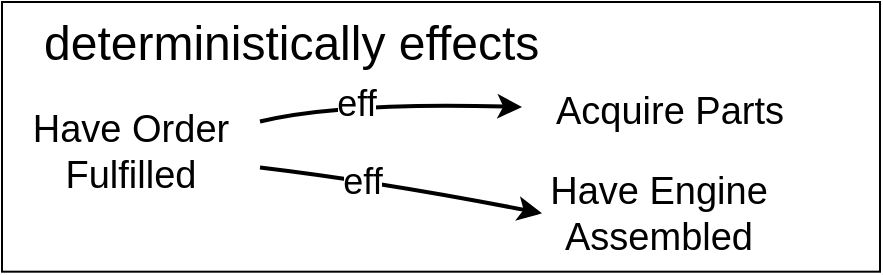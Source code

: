 <mxfile version="15.4.0" type="device" pages="14"><diagram name="iRL-manu-rel-1-eff-link-det" id="lrQCM1Hvvk60PSm_WDTy"><mxGraphModel dx="4073" dy="3687" grid="1" gridSize="10" guides="1" tooltips="1" connect="1" arrows="1" fold="1" page="1" pageScale="1" pageWidth="850" pageHeight="1100" math="0" shadow="0"><root><mxCell id="0"/><mxCell id="1" parent="0"/><mxCell id="b4868dzRKh7-qtOUt5kx-1" value="deterministically effects" style="rounded=0;whiteSpace=wrap;html=1;align=left;fontSize=24;spacingLeft=19;horizontal=1;verticalAlign=top;" parent="1" vertex="1"><mxGeometry x="-3180" y="-3130" width="439" height="134.84" as="geometry"/></mxCell><mxCell id="b4868dzRKh7-qtOUt5kx-2" value="Have Order Fulfilled" style="text;html=1;align=center;verticalAlign=middle;whiteSpace=wrap;rounded=0;fontSize=19;" parent="1" vertex="1"><mxGeometry x="-3180" y="-3090" width="129" height="70" as="geometry"/></mxCell><mxCell id="b4868dzRKh7-qtOUt5kx-3" value="Have Engine Assembled" style="text;html=1;align=center;verticalAlign=middle;whiteSpace=wrap;rounded=0;fontSize=19;" parent="1" vertex="1"><mxGeometry x="-2910" y="-3040" width="117" height="31.32" as="geometry"/></mxCell><mxCell id="b4868dzRKh7-qtOUt5kx-4" value="" style="endArrow=classic;html=1;strokeWidth=2;curved=1;fontStyle=0;fontSize=11;" parent="1" source="b4868dzRKh7-qtOUt5kx-2" target="b4868dzRKh7-qtOUt5kx-11" edge="1"><mxGeometry width="50" height="50" relative="1" as="geometry"><mxPoint x="-2996" y="-3172.26" as="sourcePoint"/><mxPoint x="-2969.427" y="-3059.347" as="targetPoint"/><Array as="points"><mxPoint x="-3010" y="-3080"/></Array></mxGeometry></mxCell><mxCell id="b4868dzRKh7-qtOUt5kx-5" value="&lt;font style=&quot;font-size: 18px ; background-color: rgb(255 , 255 , 255)&quot;&gt;eff&lt;/font&gt;" style="edgeLabel;html=1;align=center;verticalAlign=middle;resizable=0;points=[];fontSize=22;labelBackgroundColor=default;" parent="b4868dzRKh7-qtOUt5kx-4" vertex="1" connectable="0"><mxGeometry x="-0.196" y="-16" relative="1" as="geometry"><mxPoint x="-4" y="-17" as="offset"/></mxGeometry></mxCell><mxCell id="b4868dzRKh7-qtOUt5kx-11" value="Acquire Parts" style="text;html=1;align=center;verticalAlign=middle;whiteSpace=wrap;rounded=0;fontSize=19;" parent="1" vertex="1"><mxGeometry x="-2920" y="-3086" width="148" height="21.16" as="geometry"/></mxCell><mxCell id="oS3VFSzpBtd0xINspZdC-1" value="" style="endArrow=classic;html=1;strokeWidth=2;curved=1;fontStyle=0;fontSize=11;entryX=0;entryY=0.5;entryDx=0;entryDy=0;" parent="1" source="b4868dzRKh7-qtOUt5kx-2" target="b4868dzRKh7-qtOUt5kx-3" edge="1"><mxGeometry width="50" height="50" relative="1" as="geometry"><mxPoint x="-3043" y="-3055" as="sourcePoint"/><mxPoint x="-2910" y="-3067" as="targetPoint"/><Array as="points"><mxPoint x="-2990" y="-3040"/></Array></mxGeometry></mxCell><mxCell id="oS3VFSzpBtd0xINspZdC-2" value="&lt;font style=&quot;font-size: 18px ; background-color: rgb(255 , 255 , 255)&quot;&gt;eff&lt;/font&gt;" style="edgeLabel;html=1;align=center;verticalAlign=middle;resizable=0;points=[];fontSize=22;labelBackgroundColor=default;" parent="oS3VFSzpBtd0xINspZdC-1" vertex="1" connectable="0"><mxGeometry x="-0.196" y="-16" relative="1" as="geometry"><mxPoint x="-4" y="-17" as="offset"/></mxGeometry></mxCell></root></mxGraphModel></diagram><diagram id="jRgEcZpF6pAmbIoYRc1D" name="iRL-manu-rel-2-eff-link-det"><mxGraphModel dx="3961" dy="3623" grid="1" gridSize="10" guides="1" tooltips="1" connect="1" arrows="1" fold="1" page="1" pageScale="1" pageWidth="850" pageHeight="1100" math="0" shadow="0"><root><mxCell id="0"/><mxCell id="1" parent="0"/><mxCell id="DWyHqcIsynUfunHa37Ur-1" value="deterministically effects" style="rounded=0;whiteSpace=wrap;html=1;align=left;fontSize=24;spacingLeft=19;horizontal=1;verticalAlign=top;" parent="1" vertex="1"><mxGeometry x="-3180" y="-3130" width="439" height="134.84" as="geometry"/></mxCell><mxCell id="DWyHqcIsynUfunHa37Ur-2" value="Have Engine Assembled" style="text;html=1;align=center;verticalAlign=middle;whiteSpace=wrap;rounded=0;fontSize=19;" parent="1" vertex="1"><mxGeometry x="-3180" y="-3074.84" width="110" height="44.84" as="geometry"/></mxCell><mxCell id="DWyHqcIsynUfunHa37Ur-3" value="Outsource Assembly" style="text;html=1;align=center;verticalAlign=middle;whiteSpace=wrap;rounded=0;fontSize=19;" parent="1" vertex="1"><mxGeometry x="-2960" y="-3040" width="187" height="31.32" as="geometry"/></mxCell><mxCell id="DWyHqcIsynUfunHa37Ur-11" value="Assemble Engine In House" style="text;html=1;align=center;verticalAlign=middle;whiteSpace=wrap;rounded=0;fontSize=19;" parent="1" vertex="1"><mxGeometry x="-2940" y="-3086" width="190" height="21.16" as="geometry"/></mxCell><mxCell id="b-itBA5Lnsukt0SCiCtT-1" value="" style="endArrow=classic;html=1;strokeWidth=2;curved=1;fontStyle=0;fontSize=11;" parent="1" source="DWyHqcIsynUfunHa37Ur-2" target="DWyHqcIsynUfunHa37Ur-11" edge="1"><mxGeometry width="50" height="50" relative="1" as="geometry"><mxPoint x="-3053" y="-3065" as="sourcePoint"/><mxPoint x="-2920" y="-3077" as="targetPoint"/><Array as="points"><mxPoint x="-3010" y="-3080"/></Array></mxGeometry></mxCell><mxCell id="b-itBA5Lnsukt0SCiCtT-2" value="&lt;font style=&quot;font-size: 18px;&quot;&gt;eff&lt;/font&gt;" style="edgeLabel;html=1;align=center;verticalAlign=middle;resizable=0;points=[];fontSize=22;labelBackgroundColor=default;" parent="b-itBA5Lnsukt0SCiCtT-1" vertex="1" connectable="0"><mxGeometry x="-0.196" y="-16" relative="1" as="geometry"><mxPoint x="-4" y="-17" as="offset"/></mxGeometry></mxCell><mxCell id="b-itBA5Lnsukt0SCiCtT-3" value="" style="endArrow=classic;html=1;strokeWidth=2;curved=1;fontStyle=0;fontSize=11;entryX=0;entryY=0.5;entryDx=0;entryDy=0;" parent="1" source="DWyHqcIsynUfunHa37Ur-2" target="DWyHqcIsynUfunHa37Ur-3" edge="1"><mxGeometry width="50" height="50" relative="1" as="geometry"><mxPoint x="-3051" y="-3041" as="sourcePoint"/><mxPoint x="-2910" y="-3027" as="targetPoint"/><Array as="points"><mxPoint x="-3000" y="-3024"/></Array></mxGeometry></mxCell><mxCell id="b-itBA5Lnsukt0SCiCtT-4" value="&lt;font style=&quot;font-size: 18px;&quot;&gt;eff&lt;/font&gt;" style="edgeLabel;html=1;align=center;verticalAlign=middle;resizable=0;points=[];fontSize=22;labelBackgroundColor=default;" parent="b-itBA5Lnsukt0SCiCtT-3" vertex="1" connectable="0"><mxGeometry x="-0.196" y="-16" relative="1" as="geometry"><mxPoint x="20" y="-16" as="offset"/></mxGeometry></mxCell></root></mxGraphModel></diagram><diagram id="zBmDgi2XzJmhAONFBeY-" name="iRL-manu-rel-3-eff-link-det"><mxGraphModel dx="3961" dy="3623" grid="1" gridSize="10" guides="1" tooltips="1" connect="1" arrows="1" fold="1" page="1" pageScale="1" pageWidth="850" pageHeight="1100" math="0" shadow="0"><root><mxCell id="0"/><mxCell id="1" parent="0"/><mxCell id="-_DKnM4DU0VuRa-ERzb_-1" value="deterministically effects" style="rounded=0;whiteSpace=wrap;html=1;align=left;fontSize=24;spacingLeft=19;horizontal=1;verticalAlign=top;" parent="1" vertex="1"><mxGeometry x="-3180" y="-3130" width="439" height="134.84" as="geometry"/></mxCell><mxCell id="-_DKnM4DU0VuRa-ERzb_-2" value="Acquire Parts" style="text;html=1;align=center;verticalAlign=middle;whiteSpace=wrap;rounded=0;fontSize=19;" parent="1" vertex="1"><mxGeometry x="-3180" y="-3074.84" width="110" height="44.84" as="geometry"/></mxCell><mxCell id="-_DKnM4DU0VuRa-ERzb_-3" value="Parts Acquired Late" style="text;html=1;align=center;verticalAlign=middle;whiteSpace=wrap;rounded=0;fontSize=19;" parent="1" vertex="1"><mxGeometry x="-2950" y="-3061.84" width="177" height="31.32" as="geometry"/></mxCell><mxCell id="-_DKnM4DU0VuRa-ERzb_-9" value="Parts Acquired In Time" style="text;html=1;align=center;verticalAlign=middle;whiteSpace=wrap;rounded=0;fontSize=19;" parent="1" vertex="1"><mxGeometry x="-2950" y="-3086" width="200" height="21.16" as="geometry"/></mxCell><mxCell id="y2Yx2N29lzrOgg6gtuve-1" value="" style="endArrow=classic;html=1;strokeWidth=2;curved=1;fontStyle=0;fontSize=11;" parent="1" source="-_DKnM4DU0VuRa-ERzb_-2" target="-_DKnM4DU0VuRa-ERzb_-9" edge="1"><mxGeometry width="50" height="50" relative="1" as="geometry"><mxPoint x="-3053" y="-3065" as="sourcePoint"/><mxPoint x="-2920" y="-3077" as="targetPoint"/><Array as="points"><mxPoint x="-3010" y="-3080"/></Array></mxGeometry></mxCell><mxCell id="y2Yx2N29lzrOgg6gtuve-2" value="&lt;font style=&quot;font-size: 18px;&quot;&gt;eff&lt;/font&gt;" style="edgeLabel;html=1;align=center;verticalAlign=middle;resizable=0;points=[];fontSize=22;labelBackgroundColor=default;" parent="y2Yx2N29lzrOgg6gtuve-1" vertex="1" connectable="0"><mxGeometry x="-0.196" y="-16" relative="1" as="geometry"><mxPoint x="-4" y="-17" as="offset"/></mxGeometry></mxCell><mxCell id="y2Yx2N29lzrOgg6gtuve-3" value="" style="endArrow=classic;html=1;strokeWidth=2;curved=1;fontStyle=0;fontSize=11;" parent="1" source="-_DKnM4DU0VuRa-ERzb_-2" target="-_DKnM4DU0VuRa-ERzb_-3" edge="1"><mxGeometry width="50" height="50" relative="1" as="geometry"><mxPoint x="-3051" y="-3041" as="sourcePoint"/><mxPoint x="-2910" y="-3027" as="targetPoint"/><Array as="points"/></mxGeometry></mxCell><mxCell id="y2Yx2N29lzrOgg6gtuve-4" value="&lt;font style=&quot;font-size: 18px;&quot;&gt;eff&lt;/font&gt;" style="edgeLabel;html=1;align=center;verticalAlign=middle;resizable=0;points=[];fontSize=22;labelBackgroundColor=default;" parent="y2Yx2N29lzrOgg6gtuve-3" vertex="1" connectable="0"><mxGeometry x="-0.196" y="-16" relative="1" as="geometry"><mxPoint x="2" y="-17" as="offset"/></mxGeometry></mxCell><mxCell id="kjXuwt77_UAlOJ1Xsuas-1" value="Parts Never Acquired" style="text;html=1;align=center;verticalAlign=middle;whiteSpace=wrap;rounded=0;fontSize=19;" vertex="1" parent="1"><mxGeometry x="-2950" y="-3033.52" width="188.5" height="31.32" as="geometry"/></mxCell><mxCell id="kjXuwt77_UAlOJ1Xsuas-2" value="" style="endArrow=classic;html=1;strokeWidth=2;curved=1;fontStyle=0;fontSize=11;entryX=0;entryY=0.5;entryDx=0;entryDy=0;" edge="1" parent="1" source="-_DKnM4DU0VuRa-ERzb_-2" target="kjXuwt77_UAlOJ1Xsuas-1"><mxGeometry width="50" height="50" relative="1" as="geometry"><mxPoint x="-3060" y="-3037.36" as="sourcePoint"/><mxPoint x="-2940" y="-3032.858" as="targetPoint"/><Array as="points"><mxPoint x="-3020" y="-3018"/></Array></mxGeometry></mxCell><mxCell id="kjXuwt77_UAlOJ1Xsuas-3" value="&lt;font style=&quot;font-size: 18px;&quot;&gt;eff&lt;/font&gt;" style="edgeLabel;html=1;align=center;verticalAlign=middle;resizable=0;points=[];fontSize=22;labelBackgroundColor=default;" vertex="1" connectable="0" parent="kjXuwt77_UAlOJ1Xsuas-2"><mxGeometry x="-0.196" y="-16" relative="1" as="geometry"><mxPoint x="-4" y="-17" as="offset"/></mxGeometry></mxCell></root></mxGraphModel></diagram><diagram id="1IxjrtlEPSZ1EHy36e9s" name="iRL-manu-rel-4-eff-link-det"><mxGraphModel dx="4578" dy="3978" grid="1" gridSize="10" guides="1" tooltips="1" connect="1" arrows="1" fold="1" page="1" pageScale="1" pageWidth="850" pageHeight="1100" math="0" shadow="0"><root><mxCell id="0"/><mxCell id="1" parent="0"/><mxCell id="OjTiJoydg51407XdQp7e-1" value="deterministically effects" style="rounded=0;whiteSpace=wrap;html=1;align=left;fontSize=24;spacingLeft=19;horizontal=1;verticalAlign=top;" parent="1" vertex="1"><mxGeometry x="-3180" y="-3130" width="439" height="134.84" as="geometry"/></mxCell><mxCell id="OjTiJoydg51407XdQp7e-2" value="Parts Never Acquired" style="text;html=1;align=center;verticalAlign=middle;whiteSpace=wrap;rounded=0;fontSize=19;" parent="1" vertex="1"><mxGeometry x="-3160" y="-3076.76" width="130" height="44.84" as="geometry"/></mxCell><mxCell id="OjTiJoydg51407XdQp7e-3" value="Order is Cancelled" style="text;html=1;align=center;verticalAlign=middle;whiteSpace=wrap;rounded=0;fontSize=19;" parent="1" vertex="1"><mxGeometry x="-2870" y="-3070.0" width="120" height="31.32" as="geometry"/></mxCell><mxCell id="OjTiJoydg51407XdQp7e-4" value="" style="endArrow=classic;html=1;strokeWidth=2;curved=1;fontStyle=0;fontSize=11;" parent="1" source="OjTiJoydg51407XdQp7e-2" target="OjTiJoydg51407XdQp7e-3" edge="1"><mxGeometry width="50" height="50" relative="1" as="geometry"><mxPoint x="-2996" y="-3172.26" as="sourcePoint"/><mxPoint x="-2974.736" y="-3057.122" as="targetPoint"/><Array as="points"><mxPoint x="-2960" y="-3070"/></Array></mxGeometry></mxCell><mxCell id="OjTiJoydg51407XdQp7e-5" value="&lt;font style=&quot;font-size: 18px;&quot;&gt;eff&lt;/font&gt;" style="edgeLabel;html=1;align=center;verticalAlign=middle;resizable=0;points=[];fontSize=22;labelBackgroundColor=default;" parent="OjTiJoydg51407XdQp7e-4" vertex="1" connectable="0"><mxGeometry x="-0.196" y="-16" relative="1" as="geometry"><mxPoint x="21" y="-14" as="offset"/></mxGeometry></mxCell></root></mxGraphModel></diagram><diagram id="mF4jjamFUtdUcgxOceSQ" name="iRL-manu-rel-5-eff-link-det"><mxGraphModel dx="4578" dy="3978" grid="1" gridSize="10" guides="1" tooltips="1" connect="1" arrows="1" fold="1" page="1" pageScale="1" pageWidth="850" pageHeight="1100" math="0" shadow="0"><root><mxCell id="0"/><mxCell id="1" parent="0"/><mxCell id="V6hxQu-QG87r22cKWcSM-1" value="deterministically effects" style="rounded=0;whiteSpace=wrap;html=1;align=left;fontSize=24;spacingLeft=19;horizontal=1;verticalAlign=top;" parent="1" vertex="1"><mxGeometry x="-3180" y="-3130" width="439" height="134.84" as="geometry"/></mxCell><mxCell id="V6hxQu-QG87r22cKWcSM-2" value="Order is Cancelled" style="text;html=1;align=center;verticalAlign=middle;whiteSpace=wrap;rounded=0;fontSize=19;" parent="1" vertex="1"><mxGeometry x="-3160" y="-3070" width="110" height="44.84" as="geometry"/></mxCell><mxCell id="V6hxQu-QG87r22cKWcSM-3" value="Penalty is Issued" style="text;html=1;align=center;verticalAlign=middle;whiteSpace=wrap;rounded=0;fontSize=19;" parent="1" vertex="1"><mxGeometry x="-2900" y="-3070" width="120" height="31.32" as="geometry"/></mxCell><mxCell id="V6hxQu-QG87r22cKWcSM-4" value="" style="endArrow=classic;html=1;strokeWidth=2;curved=1;fontStyle=0;fontSize=11;" parent="1" source="V6hxQu-QG87r22cKWcSM-2" target="V6hxQu-QG87r22cKWcSM-3" edge="1"><mxGeometry width="50" height="50" relative="1" as="geometry"><mxPoint x="-2996" y="-3172.26" as="sourcePoint"/><mxPoint x="-2974.736" y="-3057.122" as="targetPoint"/><Array as="points"><mxPoint x="-2980" y="-3070"/></Array></mxGeometry></mxCell><mxCell id="V6hxQu-QG87r22cKWcSM-5" value="&lt;font style=&quot;font-size: 18px;&quot;&gt;eff&lt;/font&gt;" style="edgeLabel;html=1;align=center;verticalAlign=middle;resizable=0;points=[];fontSize=22;labelBackgroundColor=default;" parent="V6hxQu-QG87r22cKWcSM-4" vertex="1" connectable="0"><mxGeometry x="-0.196" y="-16" relative="1" as="geometry"><mxPoint x="-4" y="-17" as="offset"/></mxGeometry></mxCell></root></mxGraphModel></diagram><diagram id="vYKbGq_c37cxqWt-kweQ" name="iRL-manu-rel-6-eff-link-det"><mxGraphModel dx="4578" dy="3978" grid="1" gridSize="10" guides="1" tooltips="1" connect="1" arrows="1" fold="1" page="1" pageScale="1" pageWidth="850" pageHeight="1100" math="0" shadow="0"><root><mxCell id="0"/><mxCell id="1" parent="0"/><mxCell id="iiCVAeNjBC5Si08TCKi4-1" value="deterministically effects" style="rounded=0;whiteSpace=wrap;html=1;align=left;fontSize=24;spacingLeft=19;horizontal=1;verticalAlign=top;" parent="1" vertex="1"><mxGeometry x="-3180" y="-3130" width="439" height="134.84" as="geometry"/></mxCell><mxCell id="iiCVAeNjBC5Si08TCKi4-2" value="Previous Order was Cancelled" style="text;html=1;align=center;verticalAlign=middle;whiteSpace=wrap;rounded=0;fontSize=19;" parent="1" vertex="1"><mxGeometry x="-3160" y="-3070" width="110" height="44.84" as="geometry"/></mxCell><mxCell id="iiCVAeNjBC5Si08TCKi4-3" value="Penalty is Issued" style="text;html=1;align=center;verticalAlign=middle;whiteSpace=wrap;rounded=0;fontSize=19;" parent="1" vertex="1"><mxGeometry x="-2880" y="-3070" width="90" height="31.32" as="geometry"/></mxCell><mxCell id="iiCVAeNjBC5Si08TCKi4-4" value="" style="endArrow=classic;html=1;strokeWidth=2;curved=1;fontStyle=0;fontSize=11;" parent="1" source="iiCVAeNjBC5Si08TCKi4-2" target="iiCVAeNjBC5Si08TCKi4-3" edge="1"><mxGeometry width="50" height="50" relative="1" as="geometry"><mxPoint x="-2996" y="-3172.26" as="sourcePoint"/><mxPoint x="-2984" y="-3073.42" as="targetPoint"/><Array as="points"><mxPoint x="-2970" y="-3070"/></Array></mxGeometry></mxCell><mxCell id="iiCVAeNjBC5Si08TCKi4-5" value="&lt;font style=&quot;font-size: 18px;&quot;&gt;eff&lt;/font&gt;" style="edgeLabel;html=1;align=center;verticalAlign=middle;resizable=0;points=[];fontSize=22;labelBackgroundColor=default;" parent="iiCVAeNjBC5Si08TCKi4-4" vertex="1" connectable="0"><mxGeometry x="-0.196" y="-16" relative="1" as="geometry"><mxPoint x="-4" y="-17" as="offset"/></mxGeometry></mxCell></root></mxGraphModel></diagram><diagram id="Au_eIEvgqQtElC9Wct7o" name="iRL-manu-rel-7-eff-link-det"><mxGraphModel dx="3961" dy="3623" grid="1" gridSize="10" guides="1" tooltips="1" connect="1" arrows="1" fold="1" page="1" pageScale="1" pageWidth="850" pageHeight="1100" math="0" shadow="0"><root><mxCell id="0"/><mxCell id="1" parent="0"/><mxCell id="Us6VkYpzxu_0pEAOEO40-1" value="deterministically effects" style="rounded=0;whiteSpace=wrap;html=1;align=left;fontSize=24;spacingLeft=19;horizontal=1;verticalAlign=top;" parent="1" vertex="1"><mxGeometry x="-3180" y="-3130" width="439" height="134.84" as="geometry"/></mxCell><mxCell id="Us6VkYpzxu_0pEAOEO40-2" value="Acquire Parts" style="text;html=1;align=center;verticalAlign=middle;whiteSpace=wrap;rounded=0;fontSize=19;" parent="1" vertex="1"><mxGeometry x="-3150.5" y="-3060" width="110" height="44.84" as="geometry"/></mxCell><mxCell id="Us6VkYpzxu_0pEAOEO40-3" value="Have the Engine Assembled" style="text;html=1;align=center;verticalAlign=middle;whiteSpace=wrap;rounded=0;fontSize=19;" parent="1" vertex="1"><mxGeometry x="-2890.5" y="-3070" width="120" height="31.32" as="geometry"/></mxCell><mxCell id="Us6VkYpzxu_0pEAOEO40-4" value="" style="endArrow=classic;html=1;strokeWidth=2;curved=1;fontStyle=0;fontSize=11;" parent="1" source="Us6VkYpzxu_0pEAOEO40-2" target="Us6VkYpzxu_0pEAOEO40-3" edge="1"><mxGeometry width="50" height="50" relative="1" as="geometry"><mxPoint x="-2986.5" y="-3162.26" as="sourcePoint"/><mxPoint x="-2965.236" y="-3047.122" as="targetPoint"/><Array as="points"><mxPoint x="-2970.5" y="-3070"/></Array></mxGeometry></mxCell><mxCell id="Us6VkYpzxu_0pEAOEO40-5" value="&lt;font style=&quot;font-size: 18px;&quot;&gt;eff&lt;/font&gt;" style="edgeLabel;html=1;align=center;verticalAlign=middle;resizable=0;points=[];fontSize=22;labelBackgroundColor=default;" parent="Us6VkYpzxu_0pEAOEO40-4" vertex="1" connectable="0"><mxGeometry x="-0.196" y="-16" relative="1" as="geometry"><mxPoint x="-4" y="-17" as="offset"/></mxGeometry></mxCell></root></mxGraphModel></diagram><diagram id="4KhcXFip8CfWlh6ND8Yw" name="iRL-manu-rel-8-eff-link-det"><mxGraphModel dx="3961" dy="3623" grid="1" gridSize="10" guides="1" tooltips="1" connect="1" arrows="1" fold="1" page="1" pageScale="1" pageWidth="850" pageHeight="1100" math="0" shadow="0"><root><mxCell id="0"/><mxCell id="1" parent="0"/><mxCell id="NfQ26A78DbGDS463RPuT-1" value="deterministically effects" style="rounded=0;whiteSpace=wrap;html=1;align=left;fontSize=24;spacingLeft=19;horizontal=1;verticalAlign=top;" parent="1" vertex="1"><mxGeometry x="-3180" y="-3130" width="439" height="134.84" as="geometry"/></mxCell><mxCell id="NfQ26A78DbGDS463RPuT-2" value="Reputation (previous status)" style="text;html=1;align=center;verticalAlign=middle;whiteSpace=wrap;rounded=0;fontSize=19;" parent="1" vertex="1"><mxGeometry x="-3160" y="-3070" width="110" height="44.84" as="geometry"/></mxCell><mxCell id="NfQ26A78DbGDS463RPuT-3" value="Reputation" style="text;html=1;align=center;verticalAlign=middle;whiteSpace=wrap;rounded=0;fontSize=19;" parent="1" vertex="1"><mxGeometry x="-2910" y="-3070" width="120" height="31.32" as="geometry"/></mxCell><mxCell id="NfQ26A78DbGDS463RPuT-4" value="" style="endArrow=classic;html=1;strokeWidth=2;curved=1;fontStyle=0;fontSize=11;entryX=0;entryY=0.5;entryDx=0;entryDy=0;" parent="1" source="NfQ26A78DbGDS463RPuT-2" target="NfQ26A78DbGDS463RPuT-3" edge="1"><mxGeometry width="50" height="50" relative="1" as="geometry"><mxPoint x="-2996" y="-3172.26" as="sourcePoint"/><mxPoint x="-2974.736" y="-3057.122" as="targetPoint"/><Array as="points"><mxPoint x="-2980" y="-3070"/></Array></mxGeometry></mxCell><mxCell id="NfQ26A78DbGDS463RPuT-5" value="&lt;font style=&quot;font-size: 18px;&quot;&gt;eff&lt;/font&gt;" style="edgeLabel;html=1;align=center;verticalAlign=middle;resizable=0;points=[];fontSize=22;labelBackgroundColor=default;" parent="NfQ26A78DbGDS463RPuT-4" vertex="1" connectable="0"><mxGeometry x="-0.196" y="-16" relative="1" as="geometry"><mxPoint x="-4" y="-17" as="offset"/></mxGeometry></mxCell></root></mxGraphModel></diagram><diagram id="FeQZBwoRJbgXJpnwxUOL" name="iRL-manu-rel-9-eff-link-det"><mxGraphModel dx="4073" dy="3687" grid="1" gridSize="10" guides="1" tooltips="1" connect="1" arrows="1" fold="1" page="1" pageScale="1" pageWidth="850" pageHeight="1100" math="0" shadow="0"><root><mxCell id="0"/><mxCell id="1" parent="0"/><mxCell id="FfYt27cEyCsxlBWKqUmu-1" value="deterministically effects" style="rounded=0;whiteSpace=wrap;html=1;align=left;fontSize=24;spacingLeft=19;horizontal=1;verticalAlign=top;" parent="1" vertex="1"><mxGeometry x="-3180" y="-3130" width="439" height="134.84" as="geometry"/></mxCell><mxCell id="FfYt27cEyCsxlBWKqUmu-2" value="Good Construction Quality" style="text;html=1;align=center;verticalAlign=middle;whiteSpace=wrap;rounded=0;fontSize=19;" parent="1" vertex="1"><mxGeometry x="-3160" y="-3070" width="110" height="44.84" as="geometry"/></mxCell><mxCell id="FfYt27cEyCsxlBWKqUmu-3" value="Reputation" style="text;html=1;align=center;verticalAlign=middle;whiteSpace=wrap;rounded=0;fontSize=19;" parent="1" vertex="1"><mxGeometry x="-2880" y="-3070" width="100" height="31.32" as="geometry"/></mxCell><mxCell id="FfYt27cEyCsxlBWKqUmu-4" value="" style="endArrow=classic;html=1;strokeWidth=2;curved=1;fontStyle=0;fontSize=11;entryX=0;entryY=0.5;entryDx=0;entryDy=0;" parent="1" source="FfYt27cEyCsxlBWKqUmu-2" target="FfYt27cEyCsxlBWKqUmu-3" edge="1"><mxGeometry width="50" height="50" relative="1" as="geometry"><mxPoint x="-2996" y="-3172.26" as="sourcePoint"/><mxPoint x="-2974.736" y="-3057.122" as="targetPoint"/><Array as="points"><mxPoint x="-2960" y="-3070"/></Array></mxGeometry></mxCell><mxCell id="FfYt27cEyCsxlBWKqUmu-5" value="&lt;font style=&quot;font-size: 18px;&quot;&gt;eff&lt;/font&gt;" style="edgeLabel;html=1;align=center;verticalAlign=middle;resizable=0;points=[];fontSize=22;labelBackgroundColor=default;" parent="FfYt27cEyCsxlBWKqUmu-4" vertex="1" connectable="0"><mxGeometry x="-0.196" y="-16" relative="1" as="geometry"><mxPoint x="-4" y="-17" as="offset"/></mxGeometry></mxCell></root></mxGraphModel></diagram><diagram id="P1F7y5oBeZOF15YZMAfe" name="iRL-manu-rel-10-eff-link-det"><mxGraphModel dx="3961" dy="3623" grid="1" gridSize="10" guides="1" tooltips="1" connect="1" arrows="1" fold="1" page="1" pageScale="1" pageWidth="850" pageHeight="1100" math="0" shadow="0"><root><mxCell id="0"/><mxCell id="1" parent="0"/><mxCell id="IHf7R6nDcMI6HjyQ6n3a-1" value="deterministically effects" style="rounded=0;whiteSpace=wrap;html=1;align=left;fontSize=24;spacingLeft=19;horizontal=1;verticalAlign=top;" parent="1" vertex="1"><mxGeometry x="-3180" y="-3130" width="439" height="134.84" as="geometry"/></mxCell><mxCell id="IHf7R6nDcMI6HjyQ6n3a-2" value="Bad Construction Quality" style="text;html=1;align=center;verticalAlign=middle;whiteSpace=wrap;rounded=0;fontSize=19;" parent="1" vertex="1"><mxGeometry x="-3160" y="-3080" width="150" height="60" as="geometry"/></mxCell><mxCell id="IHf7R6nDcMI6HjyQ6n3a-3" value="Reputation" style="text;html=1;align=center;verticalAlign=middle;whiteSpace=wrap;rounded=0;fontSize=19;" parent="1" vertex="1"><mxGeometry x="-2880" y="-3080" width="110" height="40" as="geometry"/></mxCell><mxCell id="IHf7R6nDcMI6HjyQ6n3a-4" value="" style="endArrow=classic;html=1;strokeWidth=2;curved=1;fontStyle=0;fontSize=11;" parent="1" source="IHf7R6nDcMI6HjyQ6n3a-2" target="IHf7R6nDcMI6HjyQ6n3a-3" edge="1"><mxGeometry width="50" height="50" relative="1" as="geometry"><mxPoint x="-3070" y="-3050" as="sourcePoint"/><mxPoint x="-2959.998" y="-3069.044" as="targetPoint"/><Array as="points"><mxPoint x="-2960" y="-3070"/></Array></mxGeometry></mxCell><mxCell id="IHf7R6nDcMI6HjyQ6n3a-5" value="&lt;font style=&quot;font-size: 18px;&quot;&gt;eff&lt;/font&gt;" style="edgeLabel;html=1;align=center;verticalAlign=middle;resizable=0;points=[];fontSize=22;labelBackgroundColor=default;" parent="IHf7R6nDcMI6HjyQ6n3a-4" vertex="1" connectable="0"><mxGeometry x="-0.196" y="-16" relative="1" as="geometry"><mxPoint x="-4" y="-17" as="offset"/></mxGeometry></mxCell></root></mxGraphModel></diagram><diagram id="Xo7n9-qTVo7QPiPUUxzN" name="iRL-manu-rel-11-eff-link-det"><mxGraphModel dx="4578" dy="3978" grid="1" gridSize="10" guides="1" tooltips="1" connect="1" arrows="1" fold="1" page="1" pageScale="1" pageWidth="850" pageHeight="1100" math="0" shadow="0"><root><mxCell id="0"/><mxCell id="1" parent="0"/><mxCell id="E0kmKBjvT9tt4iHKt0DF-1" value="deterministically effects" style="rounded=0;whiteSpace=wrap;html=1;align=left;fontSize=24;spacingLeft=19;horizontal=1;verticalAlign=top;" parent="1" vertex="1"><mxGeometry x="-3180" y="-3130" width="439" height="134.84" as="geometry"/></mxCell><mxCell id="E0kmKBjvT9tt4iHKt0DF-2" value="Heater On" style="text;html=1;align=center;verticalAlign=middle;whiteSpace=wrap;rounded=0;fontSize=19;" parent="1" vertex="1"><mxGeometry x="-3160" y="-3080" width="90" height="54.84" as="geometry"/></mxCell><mxCell id="E0kmKBjvT9tt4iHKt0DF-3" value="Maintain Ideal Temperature (current level)" style="text;html=1;align=center;verticalAlign=middle;whiteSpace=wrap;rounded=0;fontSize=19;" parent="1" vertex="1"><mxGeometry x="-2900" y="-3080.16" width="140" height="70" as="geometry"/></mxCell><mxCell id="E0kmKBjvT9tt4iHKt0DF-4" value="" style="endArrow=classic;html=1;strokeWidth=2;curved=1;fontStyle=0;fontSize=11;" parent="1" source="E0kmKBjvT9tt4iHKt0DF-2" target="E0kmKBjvT9tt4iHKt0DF-3" edge="1"><mxGeometry width="50" height="50" relative="1" as="geometry"><mxPoint x="-3085.5" y="-3050" as="sourcePoint"/><mxPoint x="-2995.221" y="-3064.926" as="targetPoint"/><Array as="points"><mxPoint x="-2990" y="-3070"/></Array></mxGeometry></mxCell><mxCell id="E0kmKBjvT9tt4iHKt0DF-5" value="&lt;font style=&quot;font-size: 18px;&quot;&gt;eff&lt;/font&gt;" style="edgeLabel;html=1;align=center;verticalAlign=middle;resizable=0;points=[];fontSize=22;labelBackgroundColor=default;" parent="E0kmKBjvT9tt4iHKt0DF-4" vertex="1" connectable="0"><mxGeometry x="-0.196" y="-16" relative="1" as="geometry"><mxPoint x="-4" y="-17" as="offset"/></mxGeometry></mxCell></root></mxGraphModel></diagram><diagram id="enEovX3N7CVmyAMt918q" name="iRL-manu-rel-12-eff-link-det"><mxGraphModel dx="4834" dy="4136" grid="1" gridSize="10" guides="1" tooltips="1" connect="1" arrows="1" fold="1" page="1" pageScale="1" pageWidth="850" pageHeight="1100" math="0" shadow="0">&#xa;      <root>&#xa;        <mxCell id="0"/>&#xa;        <mxCell id="1" parent="0"/>&#xa;        <mxCell id="QukzJwpvwqyP1vXlT4Ng-1" value="&lt;span style=&quot;color: rgb(0, 0, 0); font-family: Helvetica; font-size: 24px; font-style: normal; font-variant-ligatures: normal; font-variant-caps: normal; font-weight: 400; letter-spacing: normal; orphans: 2; text-align: left; text-indent: 0px; text-transform: none; widows: 2; word-spacing: 0px; -webkit-text-stroke-width: 0px; white-space: normal; background-color: rgb(251, 251, 251); text-decoration-thickness: initial; text-decoration-style: initial; text-decoration-color: initial; float: none; display: inline !important;&quot;&gt;deterministically effects&lt;/span&gt;" style="rounded=0;whiteSpace=wrap;html=1;align=left;fontSize=24;spacingLeft=19;horizontal=1;verticalAlign=top;" parent="1" vertex="1">&#xa;          <mxGeometry x="-3180" y="-3130" width="439" height="134.84" as="geometry"/>&#xa;        </mxCell>&#xa;        <mxCell id="QukzJwpvwqyP1vXlT4Ng-2" value="Minimize Running Time&amp;nbsp;" style="text;html=1;align=center;verticalAlign=middle;whiteSpace=wrap;rounded=0;fontSize=19;" parent="1" vertex="1">&#xa;          <mxGeometry x="-3160.5" y="-3070" width="140" height="60" as="geometry"/>&#xa;        </mxCell>&#xa;        <mxCell id="QukzJwpvwqyP1vXlT4Ng-3" value="Minimize Cost" style="text;html=1;align=center;verticalAlign=middle;whiteSpace=wrap;rounded=0;fontSize=19;" parent="1" vertex="1">&#xa;          <mxGeometry x="-2900.5" y="-3080" width="140" height="70" as="geometry"/>&#xa;        </mxCell>&#xa;        <mxCell id="QukzJwpvwqyP1vXlT4Ng-4" value="" style="endArrow=classic;html=1;strokeWidth=2;curved=1;fontStyle=0;fontSize=11;" parent="1" source="QukzJwpvwqyP1vXlT4Ng-2" target="QukzJwpvwqyP1vXlT4Ng-3" edge="1">&#xa;          <mxGeometry width="50" height="50" relative="1" as="geometry">&#xa;            <mxPoint x="-3060.5" y="-3040" as="sourcePoint"/>&#xa;            <mxPoint x="-2950.498" y="-3059.044" as="targetPoint"/>&#xa;            <Array as="points">&#xa;              <mxPoint x="-2960" y="-3070"/>&#xa;            </Array>&#xa;          </mxGeometry>&#xa;        </mxCell>&#xa;        <mxCell id="QukzJwpvwqyP1vXlT4Ng-5" value="&lt;font style=&quot;font-size: 18px;&quot;&gt;eff&lt;/font&gt;" style="edgeLabel;html=1;align=center;verticalAlign=middle;resizable=0;points=[];fontSize=22;labelBackgroundColor=default;" parent="QukzJwpvwqyP1vXlT4Ng-4" vertex="1" connectable="0">&#xa;          <mxGeometry x="-0.196" y="-16" relative="1" as="geometry">&#xa;            <mxPoint x="-4" y="-17" as="offset"/>&#xa;          </mxGeometry>&#xa;        </mxCell>&#xa;      </root>&#xa;    </mxGraphModel></diagram><diagram name="iRL-manu-rel-13-eff-link-det" id="P5TjuPJcCvfCDk246iFM"><mxGraphModel dx="4834" dy="4136" grid="1" gridSize="10" guides="1" tooltips="1" connect="1" arrows="1" fold="1" page="1" pageScale="1" pageWidth="850" pageHeight="1100" math="0" shadow="0">&#xa;      <root>&#xa;        <mxCell id="KZR2G05XeIorMjJvlH5d-0"/>&#xa;        <mxCell id="KZR2G05XeIorMjJvlH5d-1" parent="KZR2G05XeIorMjJvlH5d-0"/>&#xa;        <mxCell id="vep0tWj-A7h6X2Nez1tF-0" value="deterministically effects" style="rounded=0;whiteSpace=wrap;html=1;align=left;fontSize=24;spacingLeft=19;horizontal=1;verticalAlign=top;" parent="KZR2G05XeIorMjJvlH5d-1" vertex="1">&#xa;          <mxGeometry x="-3180" y="-3130" width="439" height="134.84" as="geometry"/>&#xa;        </mxCell>&#xa;        <mxCell id="vep0tWj-A7h6X2Nez1tF-1" value="Maintain Ideal Temperature" style="text;html=1;align=center;verticalAlign=middle;whiteSpace=wrap;rounded=0;fontSize=19;" parent="KZR2G05XeIorMjJvlH5d-1" vertex="1">&#xa;          <mxGeometry x="-3180" y="-3080" width="150" height="60" as="geometry"/>&#xa;        </mxCell>&#xa;        <mxCell id="vep0tWj-A7h6X2Nez1tF-2" value="Maximize Comfort" style="text;html=1;align=center;verticalAlign=middle;whiteSpace=wrap;rounded=0;fontSize=19;" parent="KZR2G05XeIorMjJvlH5d-1" vertex="1">&#xa;          <mxGeometry x="-2900" y="-3090" width="140" height="70" as="geometry"/>&#xa;        </mxCell>&#xa;        <mxCell id="vep0tWj-A7h6X2Nez1tF-3" value="" style="endArrow=classic;html=1;strokeWidth=2;curved=1;fontStyle=0;fontSize=11;" parent="KZR2G05XeIorMjJvlH5d-1" source="vep0tWj-A7h6X2Nez1tF-1" target="vep0tWj-A7h6X2Nez1tF-2" edge="1">&#xa;          <mxGeometry width="50" height="50" relative="1" as="geometry">&#xa;            <mxPoint x="-3070" y="-3050" as="sourcePoint"/>&#xa;            <mxPoint x="-2959.998" y="-3069.044" as="targetPoint"/>&#xa;            <Array as="points">&#xa;              <mxPoint x="-2960" y="-3070"/>&#xa;            </Array>&#xa;          </mxGeometry>&#xa;        </mxCell>&#xa;        <mxCell id="vep0tWj-A7h6X2Nez1tF-4" value="&lt;font style=&quot;font-size: 18px;&quot;&gt;eff&lt;/font&gt;" style="edgeLabel;html=1;align=center;verticalAlign=middle;resizable=0;points=[];fontSize=22;labelBackgroundColor=default;" parent="vep0tWj-A7h6X2Nez1tF-3" vertex="1" connectable="0">&#xa;          <mxGeometry x="-0.196" y="-16" relative="1" as="geometry">&#xa;            <mxPoint x="-4" y="-17" as="offset"/>&#xa;          </mxGeometry>&#xa;        </mxCell>&#xa;      </root>&#xa;    </mxGraphModel></diagram><diagram id="KmZoFBOVh3dv930wX-Ls" name="iRL-manu-rel-14-eff-link-det"><mxGraphModel dx="4834" dy="4136" grid="1" gridSize="10" guides="1" tooltips="1" connect="1" arrows="1" fold="1" page="1" pageScale="1" pageWidth="850" pageHeight="1100" math="0" shadow="0">&#xa;      <root>&#xa;        <mxCell id="0"/>&#xa;        <mxCell id="1" parent="0"/>&#xa;        <mxCell id="wuYZbo4GQUZko2XZhAfH-1" value="deterministically effects" style="rounded=0;whiteSpace=wrap;html=1;align=left;fontSize=24;spacingLeft=19;horizontal=1;verticalAlign=top;" parent="1" vertex="1">&#xa;          <mxGeometry x="-3180" y="-3130" width="439" height="134.84" as="geometry"/>&#xa;        </mxCell>&#xa;        <mxCell id="wuYZbo4GQUZko2XZhAfH-2" value="Controller" style="text;html=1;align=center;verticalAlign=middle;whiteSpace=wrap;rounded=0;fontSize=19;" parent="1" vertex="1">&#xa;          <mxGeometry x="-3140" y="-3080" width="100" height="60" as="geometry"/>&#xa;        </mxCell>&#xa;        <mxCell id="wuYZbo4GQUZko2XZhAfH-3" value="Temperature Controlled" style="text;html=1;align=center;verticalAlign=middle;whiteSpace=wrap;rounded=0;fontSize=19;" parent="1" vertex="1">&#xa;          <mxGeometry x="-2900" y="-3090" width="140" height="70" as="geometry"/>&#xa;        </mxCell>&#xa;        <mxCell id="wuYZbo4GQUZko2XZhAfH-4" value="" style="endArrow=classic;html=1;strokeWidth=2;curved=1;fontStyle=0;fontSize=11;" parent="1" source="wuYZbo4GQUZko2XZhAfH-2" target="wuYZbo4GQUZko2XZhAfH-3" edge="1">&#xa;          <mxGeometry width="50" height="50" relative="1" as="geometry">&#xa;            <mxPoint x="-3070" y="-3050" as="sourcePoint"/>&#xa;            <mxPoint x="-2959.998" y="-3069.044" as="targetPoint"/>&#xa;            <Array as="points">&#xa;              <mxPoint x="-2960" y="-3070"/>&#xa;            </Array>&#xa;          </mxGeometry>&#xa;        </mxCell>&#xa;        <mxCell id="wuYZbo4GQUZko2XZhAfH-5" value="&lt;font style=&quot;font-size: 18px;&quot;&gt;eff&lt;/font&gt;" style="edgeLabel;html=1;align=center;verticalAlign=middle;resizable=0;points=[];fontSize=22;labelBackgroundColor=default;" parent="wuYZbo4GQUZko2XZhAfH-4" vertex="1" connectable="0">&#xa;          <mxGeometry x="-0.196" y="-16" relative="1" as="geometry">&#xa;            <mxPoint x="-4" y="-17" as="offset"/>&#xa;          </mxGeometry>&#xa;        </mxCell>&#xa;      </root>&#xa;    </mxGraphModel></diagram></mxfile>